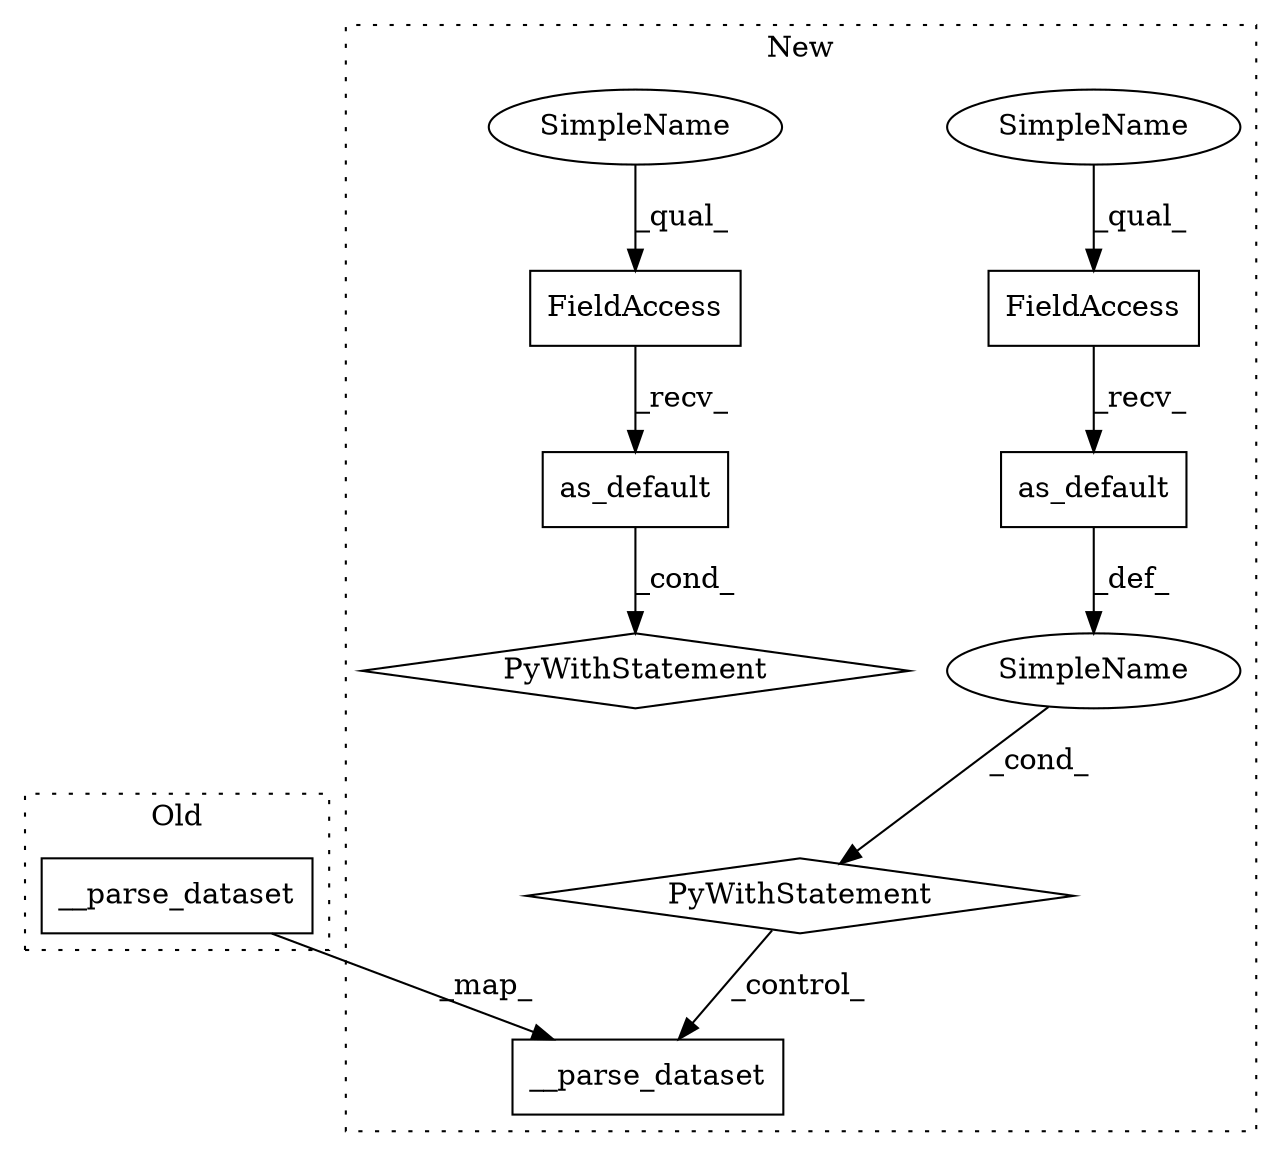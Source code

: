 digraph G {
subgraph cluster0 {
1 [label="__parse_dataset" a="32" s="41230,41295" l="16,1" shape="box"];
label = "Old";
style="dotted";
}
subgraph cluster1 {
2 [label="__parse_dataset" a="32" s="43454,43519" l="16,1" shape="box"];
3 [label="SimpleName" a="42" s="" l="" shape="ellipse"];
4 [label="PyWithStatement" a="104" s="43402,43437" l="10,2" shape="diamond"];
5 [label="as_default" a="32" s="43425" l="12" shape="box"];
6 [label="FieldAccess" a="22" s="43412" l="12" shape="box"];
7 [label="FieldAccess" a="22" s="43181" l="12" shape="box"];
8 [label="as_default" a="32" s="43194" l="12" shape="box"];
9 [label="PyWithStatement" a="104" s="43171,43206" l="10,2" shape="diamond"];
10 [label="SimpleName" a="42" s="43412" l="4" shape="ellipse"];
11 [label="SimpleName" a="42" s="43181" l="4" shape="ellipse"];
label = "New";
style="dotted";
}
1 -> 2 [label="_map_"];
3 -> 4 [label="_cond_"];
4 -> 2 [label="_control_"];
5 -> 3 [label="_def_"];
6 -> 5 [label="_recv_"];
7 -> 8 [label="_recv_"];
8 -> 9 [label="_cond_"];
10 -> 6 [label="_qual_"];
11 -> 7 [label="_qual_"];
}